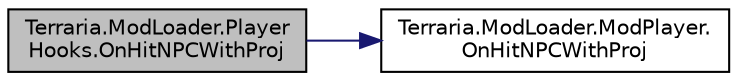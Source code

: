 digraph "Terraria.ModLoader.PlayerHooks.OnHitNPCWithProj"
{
  edge [fontname="Helvetica",fontsize="10",labelfontname="Helvetica",labelfontsize="10"];
  node [fontname="Helvetica",fontsize="10",shape=record];
  rankdir="LR";
  Node120 [label="Terraria.ModLoader.Player\lHooks.OnHitNPCWithProj",height=0.2,width=0.4,color="black", fillcolor="grey75", style="filled", fontcolor="black"];
  Node120 -> Node121 [color="midnightblue",fontsize="10",style="solid",fontname="Helvetica"];
  Node121 [label="Terraria.ModLoader.ModPlayer.\lOnHitNPCWithProj",height=0.2,width=0.4,color="black", fillcolor="white", style="filled",URL="$class_terraria_1_1_mod_loader_1_1_mod_player.html#a98bce9c244c690123cf6046c356f0adf"];
}
